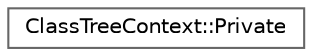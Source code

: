 digraph "Graphical Class Hierarchy"
{
 // INTERACTIVE_SVG=YES
 // LATEX_PDF_SIZE
  bgcolor="transparent";
  edge [fontname=Helvetica,fontsize=10,labelfontname=Helvetica,labelfontsize=10];
  node [fontname=Helvetica,fontsize=10,shape=box,height=0.2,width=0.4];
  rankdir="LR";
  Node0 [id="Node000000",label="ClassTreeContext::Private",height=0.2,width=0.4,color="grey40", fillcolor="white", style="filled",URL="$d0/d87/class_class_tree_context_1_1_private.html",tooltip=" "];
}
